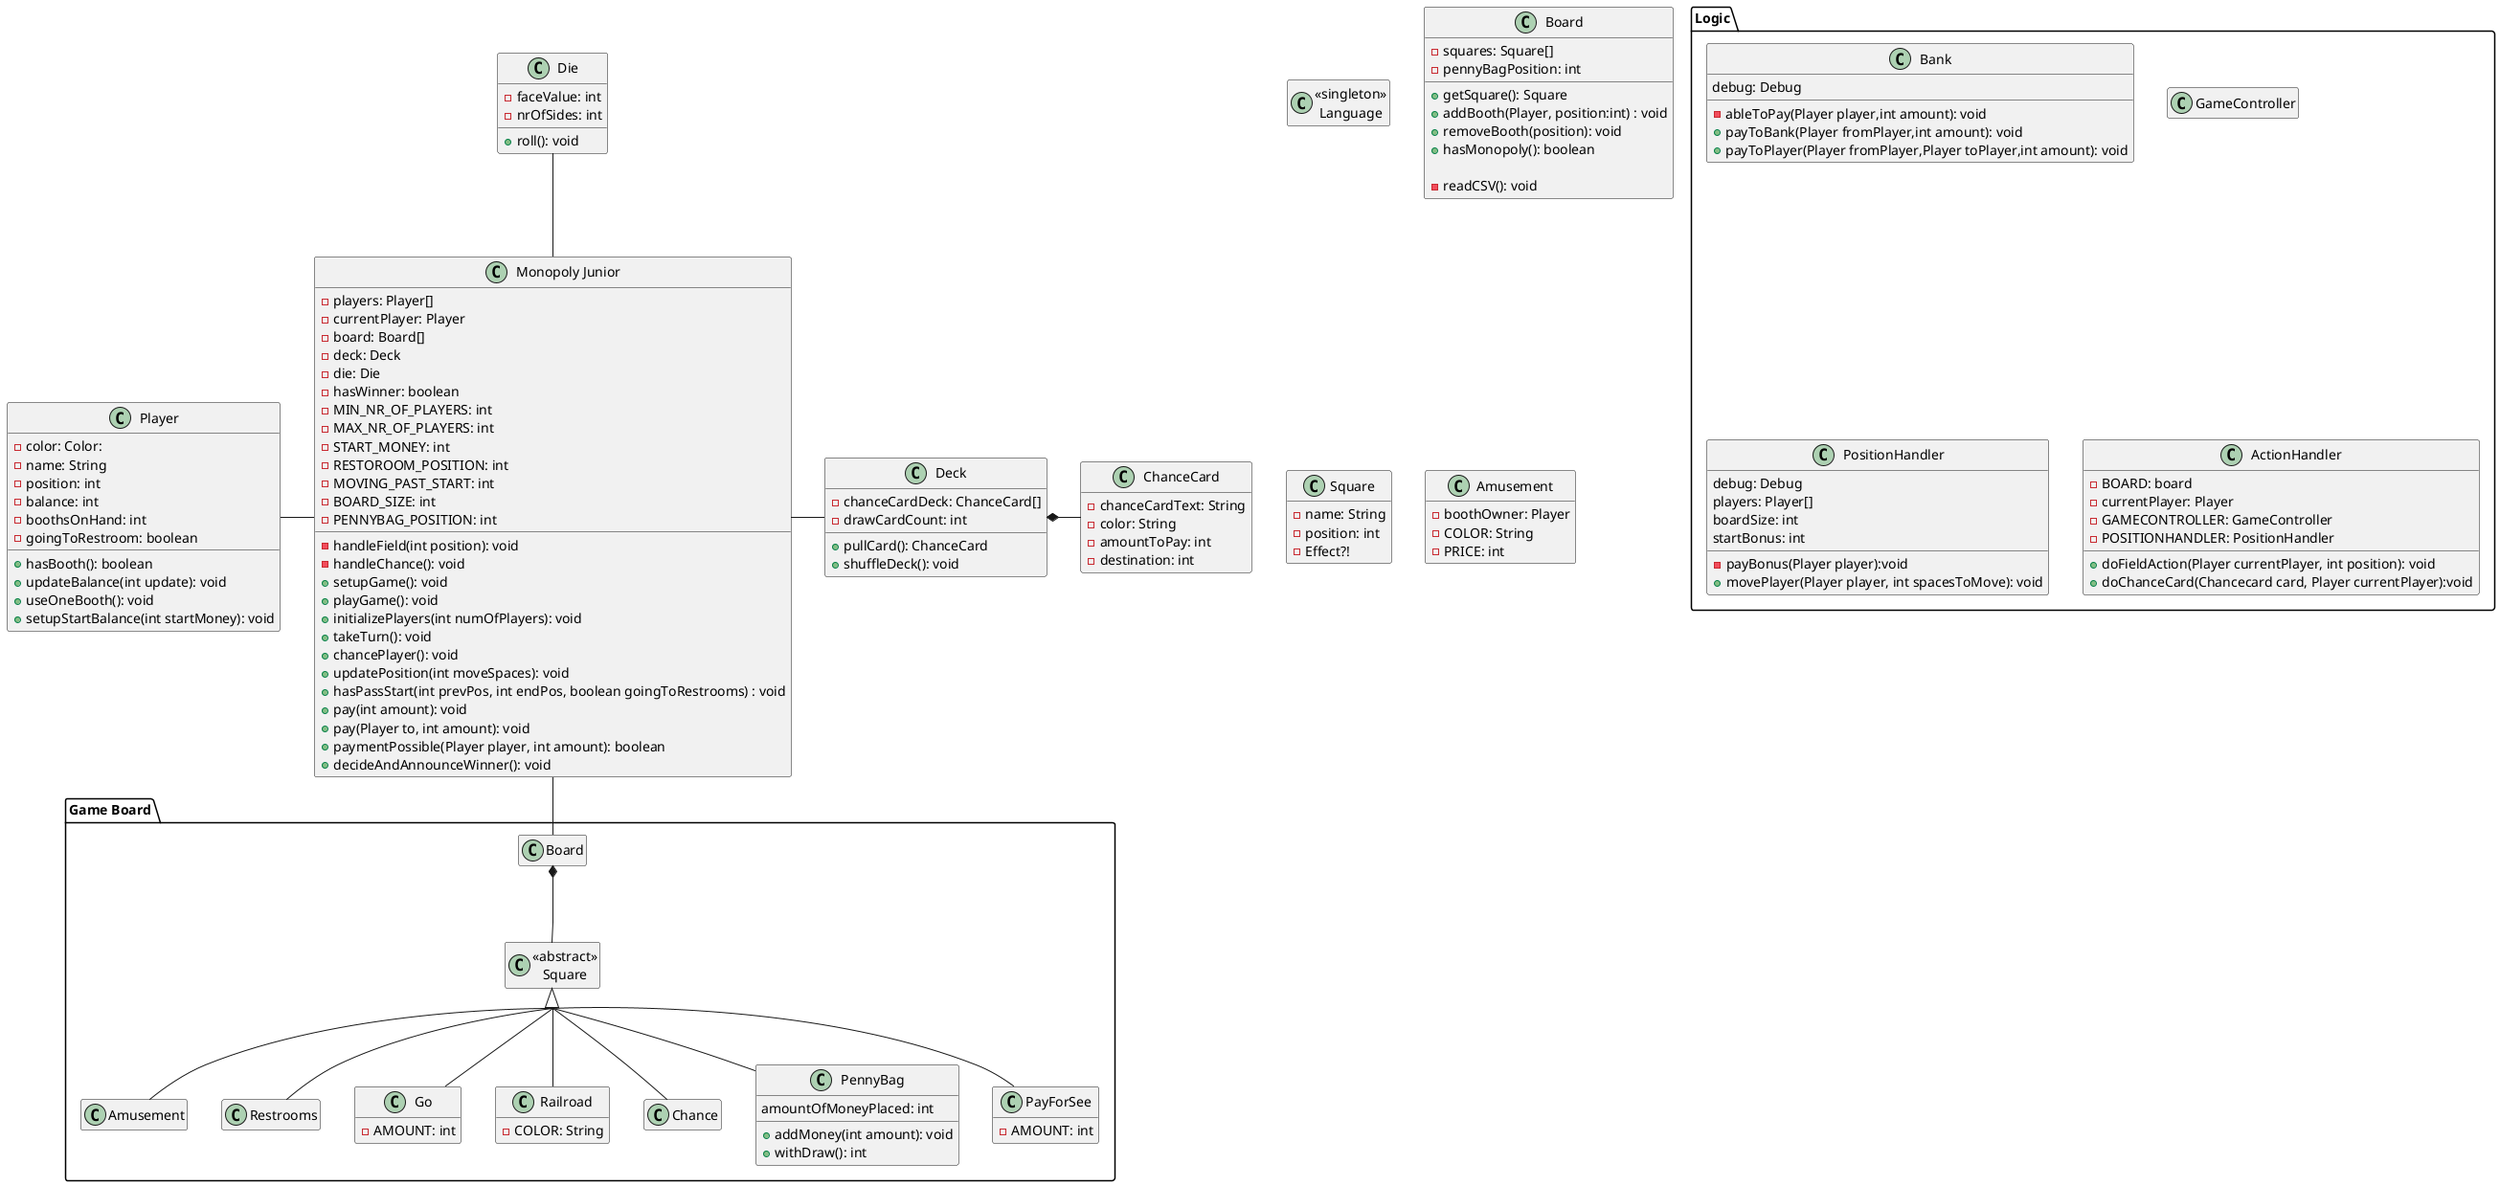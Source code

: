 @startuml

hide empty members
skinparam groupInheritance 2

class "Monopoly Junior" as Game
class Die

package "Game Board" {
    class Board

    class "<<abstract>>\nSquare" as Square
        class Amusement
        class Restrooms
        class Go{
          -AMOUNT: int
        }
        'before was start
        class Railroad{
           -COLOR: String
        }
        class Chance
        class PennyBag{
           amountOfMoneyPlaced: int

           +addMoney(int amount): void
           +withDraw(): int

        }
        class PayForSee{
           -AMOUNT: int
        }
}

package Logic {
    class Bank{
         debug: Debug
        -ableToPay(Player player,int amount): void
        +payToBank(Player fromPlayer,int amount): void
        +payToPlayer(Player fromPlayer,Player toPlayer,int amount): void


    }
    class GameController{

      'debug: Debug'
      'actionHandler: ActionHandler'
      'positionHandler: PositionHandler'
      'board: Board
      'die: Die
      'gameOver: boolean
      'extraTurn: boolean
      '-players: Player[]
      '-currentPlayer: Player




    }
    'class PlayerHandler'
    class PositionHandler{
       debug: Debug
       players: Player[]
       boardSize: int
       startBonus: int

       -payBonus(Player player):void
       +movePlayer(Player player, int spacesToMove): void

    }
    'class SquareActionHandler'
     class ActionHandler{
         -BOARD: board
         -currentPlayer: Player
         -GAMECONTROLLER: GameController
         -POSITIONHANDLER: PositionHandler

         +doFieldAction(Player currentPlayer, int position): void
         +doChanceCard(Chancecard card, Player currentPlayer):void




     }

}



class Deck
class ChanceCard
class Player
class "<<singleton>>\nLanguage" as Language

Game -up- Die
Game -right- Deck
    Deck *-right- ChanceCard
Game -left- Player
Game -down- Board
    Board *-down- Square
    Square <|-- Restrooms
    Square <|-- Amusement
    Square <|-- Railroad
    Square <|-- PayForSee
    Square <|-- PennyBag
    Square <|-- Go
    Square <|-- Chance

class Game {
    -players: Player[]
    -currentPlayer: Player
    -board: Board[]
    -deck: Deck
    -die: Die
    -hasWinner: boolean
    -MIN_NR_OF_PLAYERS: int
    -MAX_NR_OF_PLAYERS: int
    -START_MONEY: int
    -RESTOROOM_POSITION: int
    -MOVING_PAST_START: int
    -BOARD_SIZE: int
    -PENNYBAG_POSITION: int

    -handleField(int position): void
    -handleChance(): void
    +setupGame(): void
    +playGame(): void
    +initializePlayers(int numOfPlayers): void
    +takeTurn(): void
    +chancePlayer(): void
    +updatePosition(int moveSpaces): void
    +hasPassStart(int prevPos, int endPos, boolean goingToRestrooms) : void
    +pay(int amount): void
    +pay(Player to, int amount): void
    +paymentPossible(Player player, int amount): boolean
    +decideAndAnnounceWinner(): void

}

class Board {
    -squares: Square[]
    -pennyBagPosition: int

    +getSquare(): Square
    +addBooth(Player, position:int) : void
    +removeBooth(position): void
    +hasMonopoly(): boolean

    -readCSV(): void
}

class Square {
    -name: String
    -position: int
    -Effect?!
}

class Die {
    -faceValue: int
    -nrOfSides: int

    +roll(): void
}

class Player {
    -color: Color:
    -name: String
    -position: int
    -balance: int
    -boothsOnHand: int
    -goingToRestroom: boolean

    +hasBooth(): boolean
    +updateBalance(int update): void
    +useOneBooth(): void
    +setupStartBalance(int startMoney): void
}

class Deck {
    -chanceCardDeck: ChanceCard[]
    -drawCardCount: int

    +pullCard(): ChanceCard
    +shuffleDeck(): void
}
class ChanceCard {
    -chanceCardText: String
    -color: String
    -amountToPay: int
    -destination: int

}
class Amusement {
    -boothOwner: Player
    -COLOR: String
    -PRICE: int

}

@enduml